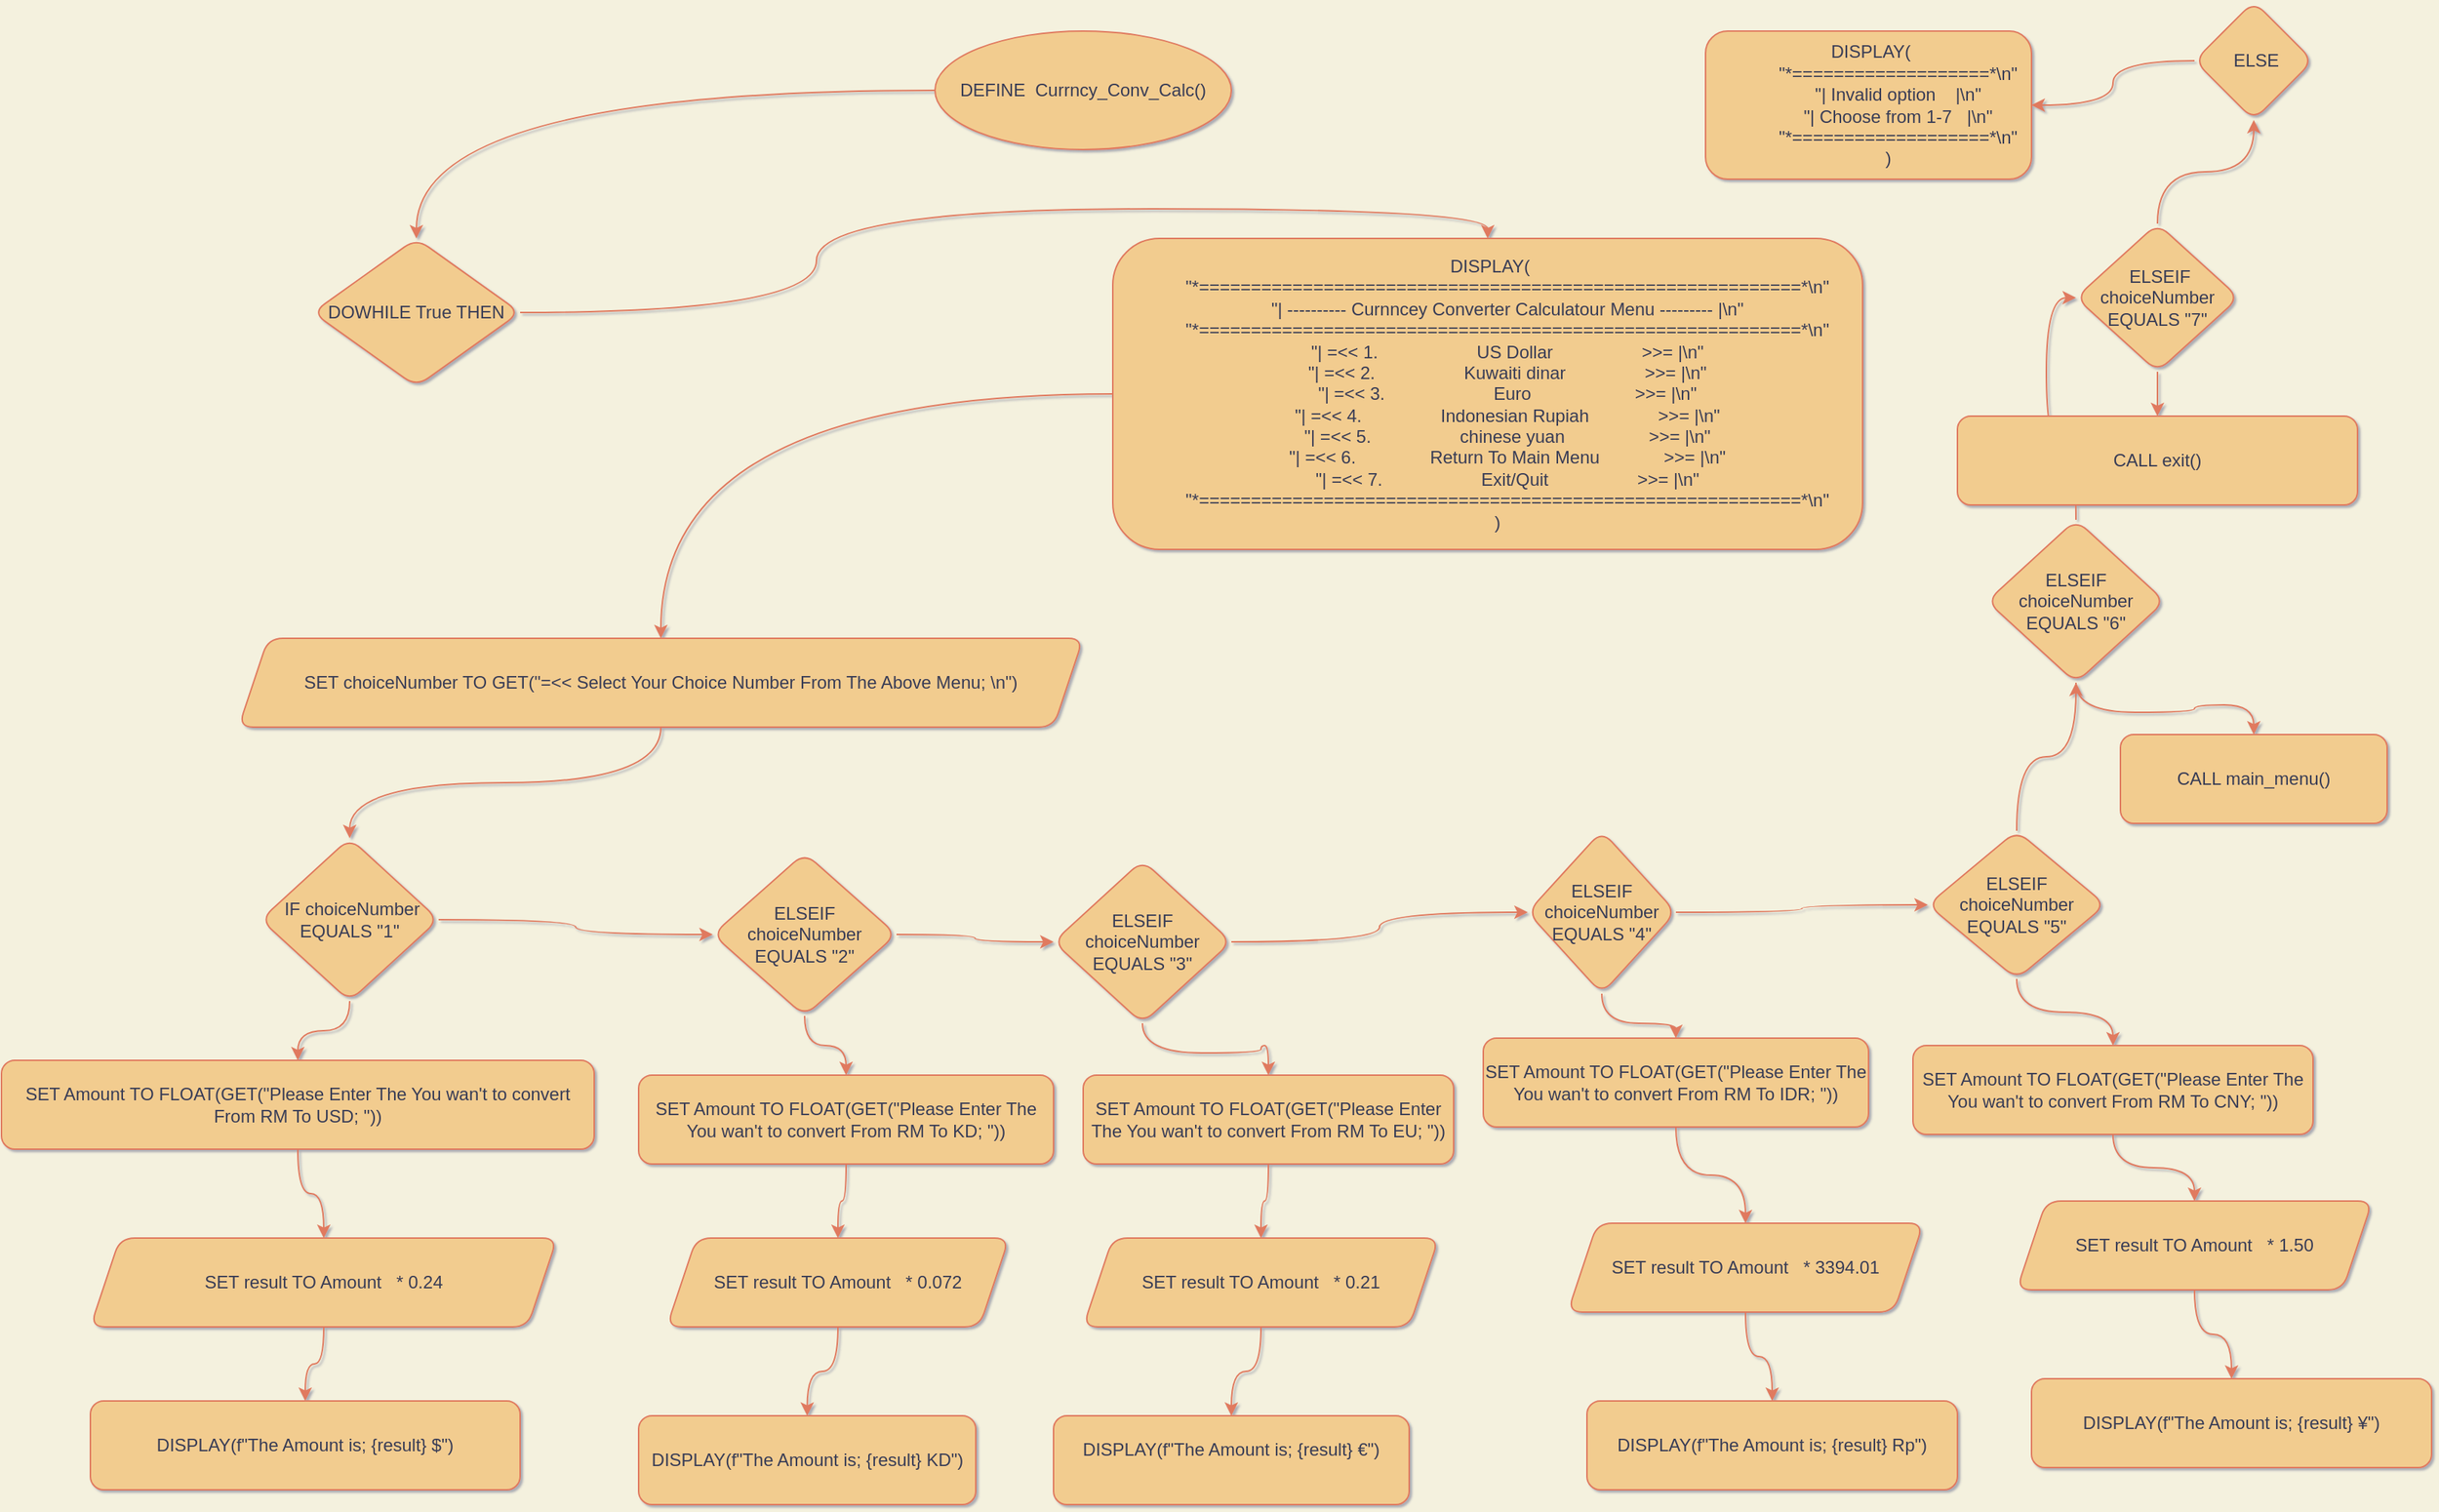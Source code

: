 <mxfile version="15.8.4" type="device"><diagram id="C5RBs43oDa-KdzZeNtuy" name="Page-1"><mxGraphModel dx="2595" dy="1720" grid="1" gridSize="10" guides="1" tooltips="1" connect="1" arrows="1" fold="1" page="1" pageScale="1" pageWidth="827" pageHeight="1169" background="#F4F1DE" math="0" shadow="1"><root><mxCell id="WIyWlLk6GJQsqaUBKTNV-0"/><mxCell id="WIyWlLk6GJQsqaUBKTNV-1" parent="WIyWlLk6GJQsqaUBKTNV-0"/><mxCell id="bU4TQNeN-XsnQ6ivwznX-4" value="" style="edgeStyle=orthogonalEdgeStyle;orthogonalLoop=1;jettySize=auto;html=1;labelBackgroundColor=#F4F1DE;strokeColor=#E07A5F;fontColor=#393C56;curved=1;" edge="1" parent="WIyWlLk6GJQsqaUBKTNV-1" source="bU4TQNeN-XsnQ6ivwznX-0" target="bU4TQNeN-XsnQ6ivwznX-2"><mxGeometry relative="1" as="geometry"/></mxCell><mxCell id="bU4TQNeN-XsnQ6ivwznX-0" value="DEFINE&amp;nbsp; Currncy_Conv_Calc()" style="ellipse;whiteSpace=wrap;html=1;fillColor=#F2CC8F;strokeColor=#E07A5F;fontColor=#393C56;rounded=1;" vertex="1" parent="WIyWlLk6GJQsqaUBKTNV-1"><mxGeometry x="630" y="20" width="200" height="80" as="geometry"/></mxCell><mxCell id="bU4TQNeN-XsnQ6ivwznX-6" value="" style="edgeStyle=orthogonalEdgeStyle;orthogonalLoop=1;jettySize=auto;html=1;labelBackgroundColor=#F4F1DE;strokeColor=#E07A5F;fontColor=#393C56;curved=1;" edge="1" parent="WIyWlLk6GJQsqaUBKTNV-1" source="bU4TQNeN-XsnQ6ivwznX-68" target="bU4TQNeN-XsnQ6ivwznX-3"><mxGeometry relative="1" as="geometry"><mxPoint x="610" y="530" as="sourcePoint"/></mxGeometry></mxCell><mxCell id="bU4TQNeN-XsnQ6ivwznX-5" value="" style="edgeStyle=orthogonalEdgeStyle;orthogonalLoop=1;jettySize=auto;html=1;entryX=0.5;entryY=0;entryDx=0;entryDy=0;labelBackgroundColor=#F4F1DE;strokeColor=#E07A5F;fontColor=#393C56;curved=1;" edge="1" parent="WIyWlLk6GJQsqaUBKTNV-1" source="bU4TQNeN-XsnQ6ivwznX-2" target="bU4TQNeN-XsnQ6ivwznX-68"><mxGeometry relative="1" as="geometry"><mxPoint x="410" y="330.0" as="targetPoint"/></mxGeometry></mxCell><mxCell id="bU4TQNeN-XsnQ6ivwznX-2" value="DOWHILE True THEN" style="rhombus;whiteSpace=wrap;html=1;fillColor=#F2CC8F;strokeColor=#E07A5F;fontColor=#393C56;rounded=1;" vertex="1" parent="WIyWlLk6GJQsqaUBKTNV-1"><mxGeometry x="210" y="160" width="140" height="100" as="geometry"/></mxCell><mxCell id="bU4TQNeN-XsnQ6ivwznX-15" value="" style="edgeStyle=orthogonalEdgeStyle;orthogonalLoop=1;jettySize=auto;html=1;labelBackgroundColor=#F4F1DE;strokeColor=#E07A5F;fontColor=#393C56;curved=1;" edge="1" parent="WIyWlLk6GJQsqaUBKTNV-1" source="bU4TQNeN-XsnQ6ivwznX-3" target="bU4TQNeN-XsnQ6ivwznX-7"><mxGeometry relative="1" as="geometry"/></mxCell><mxCell id="bU4TQNeN-XsnQ6ivwznX-3" value="SET choiceNumber TO GET(&quot;=&amp;lt;&amp;lt; Select Your Choice Number From The Above Menu; \n&quot;)" style="shape=parallelogram;perimeter=parallelogramPerimeter;whiteSpace=wrap;html=1;fixedSize=1;fillColor=#F2CC8F;strokeColor=#E07A5F;fontColor=#393C56;rounded=1;" vertex="1" parent="WIyWlLk6GJQsqaUBKTNV-1"><mxGeometry x="160" y="430" width="570" height="60" as="geometry"/></mxCell><mxCell id="bU4TQNeN-XsnQ6ivwznX-16" value="" style="edgeStyle=orthogonalEdgeStyle;orthogonalLoop=1;jettySize=auto;html=1;labelBackgroundColor=#F4F1DE;strokeColor=#E07A5F;fontColor=#393C56;curved=1;" edge="1" parent="WIyWlLk6GJQsqaUBKTNV-1" source="bU4TQNeN-XsnQ6ivwznX-7" target="bU4TQNeN-XsnQ6ivwznX-8"><mxGeometry relative="1" as="geometry"/></mxCell><mxCell id="bU4TQNeN-XsnQ6ivwznX-46" value="" style="edgeStyle=orthogonalEdgeStyle;orthogonalLoop=1;jettySize=auto;html=1;labelBackgroundColor=#F4F1DE;strokeColor=#E07A5F;fontColor=#393C56;curved=1;" edge="1" parent="WIyWlLk6GJQsqaUBKTNV-1" source="bU4TQNeN-XsnQ6ivwznX-7" target="bU4TQNeN-XsnQ6ivwznX-23"><mxGeometry relative="1" as="geometry"/></mxCell><mxCell id="bU4TQNeN-XsnQ6ivwznX-7" value="&amp;nbsp;IF choiceNumber EQUALS &quot;1&quot;" style="rhombus;whiteSpace=wrap;html=1;fillColor=#F2CC8F;strokeColor=#E07A5F;fontColor=#393C56;rounded=1;" vertex="1" parent="WIyWlLk6GJQsqaUBKTNV-1"><mxGeometry x="175" y="565" width="120" height="110" as="geometry"/></mxCell><mxCell id="bU4TQNeN-XsnQ6ivwznX-17" value="" style="edgeStyle=orthogonalEdgeStyle;orthogonalLoop=1;jettySize=auto;html=1;labelBackgroundColor=#F4F1DE;strokeColor=#E07A5F;fontColor=#393C56;curved=1;" edge="1" parent="WIyWlLk6GJQsqaUBKTNV-1" source="bU4TQNeN-XsnQ6ivwznX-8" target="bU4TQNeN-XsnQ6ivwznX-9"><mxGeometry relative="1" as="geometry"/></mxCell><mxCell id="bU4TQNeN-XsnQ6ivwznX-49" value="" style="edgeStyle=orthogonalEdgeStyle;orthogonalLoop=1;jettySize=auto;html=1;labelBackgroundColor=#F4F1DE;strokeColor=#E07A5F;fontColor=#393C56;curved=1;" edge="1" parent="WIyWlLk6GJQsqaUBKTNV-1" source="bU4TQNeN-XsnQ6ivwznX-8" target="bU4TQNeN-XsnQ6ivwznX-26"><mxGeometry relative="1" as="geometry"/></mxCell><mxCell id="bU4TQNeN-XsnQ6ivwznX-8" value="ELSEIF choiceNumber EQUALS &quot;2&quot;" style="rhombus;whiteSpace=wrap;html=1;fillColor=#F2CC8F;strokeColor=#E07A5F;fontColor=#393C56;rounded=1;" vertex="1" parent="WIyWlLk6GJQsqaUBKTNV-1"><mxGeometry x="480" y="575" width="124" height="110" as="geometry"/></mxCell><mxCell id="bU4TQNeN-XsnQ6ivwznX-18" value="" style="edgeStyle=orthogonalEdgeStyle;orthogonalLoop=1;jettySize=auto;html=1;labelBackgroundColor=#F4F1DE;strokeColor=#E07A5F;fontColor=#393C56;curved=1;" edge="1" parent="WIyWlLk6GJQsqaUBKTNV-1" source="bU4TQNeN-XsnQ6ivwznX-9" target="bU4TQNeN-XsnQ6ivwznX-10"><mxGeometry relative="1" as="geometry"/></mxCell><mxCell id="bU4TQNeN-XsnQ6ivwznX-52" value="" style="edgeStyle=orthogonalEdgeStyle;orthogonalLoop=1;jettySize=auto;html=1;labelBackgroundColor=#F4F1DE;strokeColor=#E07A5F;fontColor=#393C56;curved=1;" edge="1" parent="WIyWlLk6GJQsqaUBKTNV-1" source="bU4TQNeN-XsnQ6ivwznX-9" target="bU4TQNeN-XsnQ6ivwznX-29"><mxGeometry relative="1" as="geometry"/></mxCell><mxCell id="bU4TQNeN-XsnQ6ivwznX-9" value="ELSEIF choiceNumber EQUALS &quot;3&quot;" style="rhombus;whiteSpace=wrap;html=1;fillColor=#F2CC8F;strokeColor=#E07A5F;fontColor=#393C56;rounded=1;" vertex="1" parent="WIyWlLk6GJQsqaUBKTNV-1"><mxGeometry x="710" y="580" width="120" height="110" as="geometry"/></mxCell><mxCell id="bU4TQNeN-XsnQ6ivwznX-19" value="" style="edgeStyle=orthogonalEdgeStyle;orthogonalLoop=1;jettySize=auto;html=1;labelBackgroundColor=#F4F1DE;strokeColor=#E07A5F;fontColor=#393C56;curved=1;" edge="1" parent="WIyWlLk6GJQsqaUBKTNV-1" source="bU4TQNeN-XsnQ6ivwznX-10" target="bU4TQNeN-XsnQ6ivwznX-11"><mxGeometry relative="1" as="geometry"/></mxCell><mxCell id="bU4TQNeN-XsnQ6ivwznX-55" value="" style="edgeStyle=orthogonalEdgeStyle;orthogonalLoop=1;jettySize=auto;html=1;labelBackgroundColor=#F4F1DE;strokeColor=#E07A5F;fontColor=#393C56;curved=1;" edge="1" parent="WIyWlLk6GJQsqaUBKTNV-1" source="bU4TQNeN-XsnQ6ivwznX-10" target="bU4TQNeN-XsnQ6ivwznX-32"><mxGeometry relative="1" as="geometry"/></mxCell><mxCell id="bU4TQNeN-XsnQ6ivwznX-10" value="ELSEIF choiceNumber EQUALS &quot;4&quot;" style="rhombus;whiteSpace=wrap;html=1;fillColor=#F2CC8F;strokeColor=#E07A5F;fontColor=#393C56;rounded=1;" vertex="1" parent="WIyWlLk6GJQsqaUBKTNV-1"><mxGeometry x="1030" y="560" width="100" height="110" as="geometry"/></mxCell><mxCell id="bU4TQNeN-XsnQ6ivwznX-20" value="" style="edgeStyle=orthogonalEdgeStyle;orthogonalLoop=1;jettySize=auto;html=1;labelBackgroundColor=#F4F1DE;strokeColor=#E07A5F;fontColor=#393C56;curved=1;" edge="1" parent="WIyWlLk6GJQsqaUBKTNV-1" source="bU4TQNeN-XsnQ6ivwznX-11" target="bU4TQNeN-XsnQ6ivwznX-12"><mxGeometry relative="1" as="geometry"/></mxCell><mxCell id="bU4TQNeN-XsnQ6ivwznX-58" value="" style="edgeStyle=orthogonalEdgeStyle;orthogonalLoop=1;jettySize=auto;html=1;labelBackgroundColor=#F4F1DE;strokeColor=#E07A5F;fontColor=#393C56;curved=1;" edge="1" parent="WIyWlLk6GJQsqaUBKTNV-1" source="bU4TQNeN-XsnQ6ivwznX-11" target="bU4TQNeN-XsnQ6ivwznX-35"><mxGeometry relative="1" as="geometry"/></mxCell><mxCell id="bU4TQNeN-XsnQ6ivwznX-11" value="ELSEIF choiceNumber EQUALS &quot;5&quot;" style="rhombus;whiteSpace=wrap;html=1;fillColor=#F2CC8F;strokeColor=#E07A5F;fontColor=#393C56;rounded=1;" vertex="1" parent="WIyWlLk6GJQsqaUBKTNV-1"><mxGeometry x="1300" y="560" width="120" height="100" as="geometry"/></mxCell><mxCell id="bU4TQNeN-XsnQ6ivwznX-21" value="" style="edgeStyle=orthogonalEdgeStyle;orthogonalLoop=1;jettySize=auto;html=1;entryX=0;entryY=0.5;entryDx=0;entryDy=0;labelBackgroundColor=#F4F1DE;strokeColor=#E07A5F;fontColor=#393C56;curved=1;" edge="1" parent="WIyWlLk6GJQsqaUBKTNV-1" source="bU4TQNeN-XsnQ6ivwznX-12" target="bU4TQNeN-XsnQ6ivwznX-13"><mxGeometry relative="1" as="geometry"><mxPoint x="1900" y="625" as="targetPoint"/></mxGeometry></mxCell><mxCell id="bU4TQNeN-XsnQ6ivwznX-61" value="" style="edgeStyle=orthogonalEdgeStyle;orthogonalLoop=1;jettySize=auto;html=1;labelBackgroundColor=#F4F1DE;strokeColor=#E07A5F;fontColor=#393C56;curved=1;" edge="1" parent="WIyWlLk6GJQsqaUBKTNV-1" source="bU4TQNeN-XsnQ6ivwznX-12" target="bU4TQNeN-XsnQ6ivwznX-38"><mxGeometry relative="1" as="geometry"/></mxCell><mxCell id="bU4TQNeN-XsnQ6ivwznX-12" value="ELSEIF choiceNumber EQUALS &quot;6&quot;" style="rhombus;whiteSpace=wrap;html=1;fillColor=#F2CC8F;strokeColor=#E07A5F;fontColor=#393C56;rounded=1;" vertex="1" parent="WIyWlLk6GJQsqaUBKTNV-1"><mxGeometry x="1340" y="350" width="120" height="110" as="geometry"/></mxCell><mxCell id="bU4TQNeN-XsnQ6ivwznX-22" value="" style="edgeStyle=orthogonalEdgeStyle;orthogonalLoop=1;jettySize=auto;html=1;labelBackgroundColor=#F4F1DE;strokeColor=#E07A5F;fontColor=#393C56;curved=1;" edge="1" parent="WIyWlLk6GJQsqaUBKTNV-1" source="bU4TQNeN-XsnQ6ivwznX-13" target="bU4TQNeN-XsnQ6ivwznX-14"><mxGeometry relative="1" as="geometry"/></mxCell><mxCell id="bU4TQNeN-XsnQ6ivwznX-64" value="" style="edgeStyle=orthogonalEdgeStyle;orthogonalLoop=1;jettySize=auto;html=1;labelBackgroundColor=#F4F1DE;strokeColor=#E07A5F;fontColor=#393C56;curved=1;" edge="1" parent="WIyWlLk6GJQsqaUBKTNV-1" source="bU4TQNeN-XsnQ6ivwznX-13" target="bU4TQNeN-XsnQ6ivwznX-41"><mxGeometry relative="1" as="geometry"/></mxCell><mxCell id="bU4TQNeN-XsnQ6ivwznX-13" value="&amp;nbsp;ELSEIF choiceNumber EQUALS &quot;7&quot;" style="rhombus;whiteSpace=wrap;html=1;fillColor=#F2CC8F;strokeColor=#E07A5F;fontColor=#393C56;rounded=1;" vertex="1" parent="WIyWlLk6GJQsqaUBKTNV-1"><mxGeometry x="1400" y="150" width="110" height="100" as="geometry"/></mxCell><mxCell id="bU4TQNeN-XsnQ6ivwznX-67" value="" style="edgeStyle=orthogonalEdgeStyle;orthogonalLoop=1;jettySize=auto;html=1;labelBackgroundColor=#F4F1DE;strokeColor=#E07A5F;fontColor=#393C56;curved=1;" edge="1" parent="WIyWlLk6GJQsqaUBKTNV-1" source="bU4TQNeN-XsnQ6ivwznX-14" target="bU4TQNeN-XsnQ6ivwznX-44"><mxGeometry relative="1" as="geometry"/></mxCell><mxCell id="bU4TQNeN-XsnQ6ivwznX-14" value="&amp;nbsp;ELSE" style="rhombus;whiteSpace=wrap;html=1;fillColor=#F2CC8F;strokeColor=#E07A5F;fontColor=#393C56;rounded=1;" vertex="1" parent="WIyWlLk6GJQsqaUBKTNV-1"><mxGeometry x="1480" width="80" height="80" as="geometry"/></mxCell><mxCell id="bU4TQNeN-XsnQ6ivwznX-47" value="" style="edgeStyle=orthogonalEdgeStyle;orthogonalLoop=1;jettySize=auto;html=1;labelBackgroundColor=#F4F1DE;strokeColor=#E07A5F;fontColor=#393C56;curved=1;" edge="1" parent="WIyWlLk6GJQsqaUBKTNV-1" source="bU4TQNeN-XsnQ6ivwznX-23" target="bU4TQNeN-XsnQ6ivwznX-24"><mxGeometry relative="1" as="geometry"/></mxCell><mxCell id="bU4TQNeN-XsnQ6ivwznX-23" value="SET Amount TO FLOAT(GET(&quot;Please Enter The You wan't to convert From RM To USD; &quot;))" style="whiteSpace=wrap;html=1;fillColor=#F2CC8F;strokeColor=#E07A5F;fontColor=#393C56;rounded=1;" vertex="1" parent="WIyWlLk6GJQsqaUBKTNV-1"><mxGeometry y="715" width="400" height="60" as="geometry"/></mxCell><mxCell id="bU4TQNeN-XsnQ6ivwznX-48" value="" style="edgeStyle=orthogonalEdgeStyle;orthogonalLoop=1;jettySize=auto;html=1;labelBackgroundColor=#F4F1DE;strokeColor=#E07A5F;fontColor=#393C56;curved=1;" edge="1" parent="WIyWlLk6GJQsqaUBKTNV-1" source="bU4TQNeN-XsnQ6ivwznX-24" target="bU4TQNeN-XsnQ6ivwznX-25"><mxGeometry relative="1" as="geometry"/></mxCell><mxCell id="bU4TQNeN-XsnQ6ivwznX-24" value="SET result TO Amount&amp;nbsp; &amp;nbsp;* 0.24" style="shape=parallelogram;perimeter=parallelogramPerimeter;whiteSpace=wrap;html=1;fixedSize=1;fillColor=#F2CC8F;strokeColor=#E07A5F;fontColor=#393C56;rounded=1;" vertex="1" parent="WIyWlLk6GJQsqaUBKTNV-1"><mxGeometry x="60" y="835" width="315" height="60" as="geometry"/></mxCell><mxCell id="bU4TQNeN-XsnQ6ivwznX-25" value="DISPLAY(f&quot;The Amount is; {result} $&quot;)" style="whiteSpace=wrap;html=1;fillColor=#F2CC8F;strokeColor=#E07A5F;fontColor=#393C56;rounded=1;" vertex="1" parent="WIyWlLk6GJQsqaUBKTNV-1"><mxGeometry x="60" y="945" width="290" height="60" as="geometry"/></mxCell><mxCell id="bU4TQNeN-XsnQ6ivwznX-50" value="" style="edgeStyle=orthogonalEdgeStyle;orthogonalLoop=1;jettySize=auto;html=1;labelBackgroundColor=#F4F1DE;strokeColor=#E07A5F;fontColor=#393C56;curved=1;" edge="1" parent="WIyWlLk6GJQsqaUBKTNV-1" source="bU4TQNeN-XsnQ6ivwznX-26" target="bU4TQNeN-XsnQ6ivwznX-27"><mxGeometry relative="1" as="geometry"/></mxCell><mxCell id="bU4TQNeN-XsnQ6ivwznX-26" value="SET Amount TO FLOAT(GET(&quot;Please Enter The You wan't to convert From RM To KD; &quot;))" style="whiteSpace=wrap;html=1;fillColor=#F2CC8F;strokeColor=#E07A5F;fontColor=#393C56;rounded=1;" vertex="1" parent="WIyWlLk6GJQsqaUBKTNV-1"><mxGeometry x="430" y="725" width="280" height="60" as="geometry"/></mxCell><mxCell id="bU4TQNeN-XsnQ6ivwznX-51" value="" style="edgeStyle=orthogonalEdgeStyle;orthogonalLoop=1;jettySize=auto;html=1;labelBackgroundColor=#F4F1DE;strokeColor=#E07A5F;fontColor=#393C56;curved=1;" edge="1" parent="WIyWlLk6GJQsqaUBKTNV-1" source="bU4TQNeN-XsnQ6ivwznX-27" target="bU4TQNeN-XsnQ6ivwznX-28"><mxGeometry relative="1" as="geometry"/></mxCell><mxCell id="bU4TQNeN-XsnQ6ivwznX-27" value="SET result TO Amount&amp;nbsp; &amp;nbsp;* 0.072" style="shape=parallelogram;perimeter=parallelogramPerimeter;whiteSpace=wrap;html=1;fixedSize=1;fillColor=#F2CC8F;strokeColor=#E07A5F;fontColor=#393C56;rounded=1;" vertex="1" parent="WIyWlLk6GJQsqaUBKTNV-1"><mxGeometry x="449" y="835" width="231" height="60" as="geometry"/></mxCell><mxCell id="bU4TQNeN-XsnQ6ivwznX-28" value="DISPLAY(f&quot;The Amount is; {result} KD&quot;)" style="whiteSpace=wrap;html=1;fillColor=#F2CC8F;strokeColor=#E07A5F;fontColor=#393C56;rounded=1;" vertex="1" parent="WIyWlLk6GJQsqaUBKTNV-1"><mxGeometry x="430" y="955" width="227.5" height="60" as="geometry"/></mxCell><mxCell id="bU4TQNeN-XsnQ6ivwznX-53" value="" style="edgeStyle=orthogonalEdgeStyle;orthogonalLoop=1;jettySize=auto;html=1;labelBackgroundColor=#F4F1DE;strokeColor=#E07A5F;fontColor=#393C56;curved=1;" edge="1" parent="WIyWlLk6GJQsqaUBKTNV-1" source="bU4TQNeN-XsnQ6ivwznX-29" target="bU4TQNeN-XsnQ6ivwznX-30"><mxGeometry relative="1" as="geometry"/></mxCell><mxCell id="bU4TQNeN-XsnQ6ivwznX-29" value="SET Amount TO FLOAT(GET(&quot;Please Enter The You wan't to convert From RM To EU; &quot;))" style="whiteSpace=wrap;html=1;fillColor=#F2CC8F;strokeColor=#E07A5F;fontColor=#393C56;rounded=1;" vertex="1" parent="WIyWlLk6GJQsqaUBKTNV-1"><mxGeometry x="730" y="725" width="250" height="60" as="geometry"/></mxCell><mxCell id="bU4TQNeN-XsnQ6ivwznX-54" value="" style="edgeStyle=orthogonalEdgeStyle;orthogonalLoop=1;jettySize=auto;html=1;labelBackgroundColor=#F4F1DE;strokeColor=#E07A5F;fontColor=#393C56;curved=1;" edge="1" parent="WIyWlLk6GJQsqaUBKTNV-1" source="bU4TQNeN-XsnQ6ivwznX-30" target="bU4TQNeN-XsnQ6ivwznX-31"><mxGeometry relative="1" as="geometry"/></mxCell><mxCell id="bU4TQNeN-XsnQ6ivwznX-30" value="SET result TO Amount&amp;nbsp; &amp;nbsp;* 0.21" style="shape=parallelogram;perimeter=parallelogramPerimeter;whiteSpace=wrap;html=1;fixedSize=1;fillColor=#F2CC8F;strokeColor=#E07A5F;fontColor=#393C56;rounded=1;" vertex="1" parent="WIyWlLk6GJQsqaUBKTNV-1"><mxGeometry x="730" y="835" width="240" height="60" as="geometry"/></mxCell><mxCell id="bU4TQNeN-XsnQ6ivwznX-31" value="&lt;div&gt;DISPLAY(f&quot;The Amount is; {result} €&quot;)&lt;/div&gt;&lt;div&gt;&lt;br&gt;&lt;/div&gt;" style="whiteSpace=wrap;html=1;fillColor=#F2CC8F;strokeColor=#E07A5F;fontColor=#393C56;rounded=1;" vertex="1" parent="WIyWlLk6GJQsqaUBKTNV-1"><mxGeometry x="710" y="955" width="240" height="60" as="geometry"/></mxCell><mxCell id="bU4TQNeN-XsnQ6ivwznX-56" value="" style="edgeStyle=orthogonalEdgeStyle;orthogonalLoop=1;jettySize=auto;html=1;labelBackgroundColor=#F4F1DE;strokeColor=#E07A5F;fontColor=#393C56;curved=1;" edge="1" parent="WIyWlLk6GJQsqaUBKTNV-1" source="bU4TQNeN-XsnQ6ivwznX-32" target="bU4TQNeN-XsnQ6ivwznX-33"><mxGeometry relative="1" as="geometry"/></mxCell><mxCell id="bU4TQNeN-XsnQ6ivwznX-32" value="SET Amount TO FLOAT(GET(&quot;Please Enter The You wan't to convert From RM To IDR; &quot;))" style="whiteSpace=wrap;html=1;fillColor=#F2CC8F;strokeColor=#E07A5F;fontColor=#393C56;rounded=1;" vertex="1" parent="WIyWlLk6GJQsqaUBKTNV-1"><mxGeometry x="1000" y="700" width="260" height="60" as="geometry"/></mxCell><mxCell id="bU4TQNeN-XsnQ6ivwznX-57" value="" style="edgeStyle=orthogonalEdgeStyle;orthogonalLoop=1;jettySize=auto;html=1;labelBackgroundColor=#F4F1DE;strokeColor=#E07A5F;fontColor=#393C56;curved=1;" edge="1" parent="WIyWlLk6GJQsqaUBKTNV-1" source="bU4TQNeN-XsnQ6ivwznX-33" target="bU4TQNeN-XsnQ6ivwznX-34"><mxGeometry relative="1" as="geometry"/></mxCell><mxCell id="bU4TQNeN-XsnQ6ivwznX-33" value="SET result TO Amount&amp;nbsp; &amp;nbsp;* 3394.01" style="shape=parallelogram;perimeter=parallelogramPerimeter;whiteSpace=wrap;html=1;fixedSize=1;fillColor=#F2CC8F;strokeColor=#E07A5F;fontColor=#393C56;rounded=1;" vertex="1" parent="WIyWlLk6GJQsqaUBKTNV-1"><mxGeometry x="1057" y="825" width="240" height="60" as="geometry"/></mxCell><mxCell id="bU4TQNeN-XsnQ6ivwznX-34" value="DISPLAY(f&quot;The Amount is; {result} Rp&quot;)" style="whiteSpace=wrap;html=1;fillColor=#F2CC8F;strokeColor=#E07A5F;fontColor=#393C56;rounded=1;" vertex="1" parent="WIyWlLk6GJQsqaUBKTNV-1"><mxGeometry x="1070" y="945" width="250" height="60" as="geometry"/></mxCell><mxCell id="bU4TQNeN-XsnQ6ivwznX-59" value="" style="edgeStyle=orthogonalEdgeStyle;orthogonalLoop=1;jettySize=auto;html=1;labelBackgroundColor=#F4F1DE;strokeColor=#E07A5F;fontColor=#393C56;curved=1;" edge="1" parent="WIyWlLk6GJQsqaUBKTNV-1" source="bU4TQNeN-XsnQ6ivwznX-35" target="bU4TQNeN-XsnQ6ivwznX-36"><mxGeometry relative="1" as="geometry"/></mxCell><mxCell id="bU4TQNeN-XsnQ6ivwznX-35" value="SET Amount TO FLOAT(GET(&quot;Please Enter The You wan't to convert From RM To CNY; &quot;))" style="whiteSpace=wrap;html=1;fillColor=#F2CC8F;strokeColor=#E07A5F;fontColor=#393C56;rounded=1;" vertex="1" parent="WIyWlLk6GJQsqaUBKTNV-1"><mxGeometry x="1290" y="705" width="270" height="60" as="geometry"/></mxCell><mxCell id="bU4TQNeN-XsnQ6ivwznX-60" value="" style="edgeStyle=orthogonalEdgeStyle;orthogonalLoop=1;jettySize=auto;html=1;labelBackgroundColor=#F4F1DE;strokeColor=#E07A5F;fontColor=#393C56;curved=1;" edge="1" parent="WIyWlLk6GJQsqaUBKTNV-1" source="bU4TQNeN-XsnQ6ivwznX-36" target="bU4TQNeN-XsnQ6ivwznX-37"><mxGeometry relative="1" as="geometry"/></mxCell><mxCell id="bU4TQNeN-XsnQ6ivwznX-36" value="SET result TO Amount&amp;nbsp; &amp;nbsp;* 1.50" style="shape=parallelogram;perimeter=parallelogramPerimeter;whiteSpace=wrap;html=1;fixedSize=1;fillColor=#F2CC8F;strokeColor=#E07A5F;fontColor=#393C56;rounded=1;" vertex="1" parent="WIyWlLk6GJQsqaUBKTNV-1"><mxGeometry x="1360" y="810" width="240" height="60" as="geometry"/></mxCell><mxCell id="bU4TQNeN-XsnQ6ivwznX-37" value="DISPLAY(f&quot;The Amount is; {result} ¥&quot;)" style="whiteSpace=wrap;html=1;fillColor=#F2CC8F;strokeColor=#E07A5F;fontColor=#393C56;rounded=1;" vertex="1" parent="WIyWlLk6GJQsqaUBKTNV-1"><mxGeometry x="1370" y="930" width="270" height="60" as="geometry"/></mxCell><mxCell id="bU4TQNeN-XsnQ6ivwznX-38" value="CALL main_menu()" style="whiteSpace=wrap;html=1;fillColor=#F2CC8F;strokeColor=#E07A5F;fontColor=#393C56;rounded=1;" vertex="1" parent="WIyWlLk6GJQsqaUBKTNV-1"><mxGeometry x="1430" y="495" width="180" height="60" as="geometry"/></mxCell><mxCell id="bU4TQNeN-XsnQ6ivwznX-41" value="&amp;nbsp;CALL exit()&amp;nbsp;" style="whiteSpace=wrap;html=1;fillColor=#F2CC8F;strokeColor=#E07A5F;fontColor=#393C56;rounded=1;" vertex="1" parent="WIyWlLk6GJQsqaUBKTNV-1"><mxGeometry x="1320" y="280" width="270" height="60" as="geometry"/></mxCell><mxCell id="bU4TQNeN-XsnQ6ivwznX-44" value="&lt;div&gt;&amp;nbsp;DISPLAY(&lt;/div&gt;&lt;div&gt;&amp;nbsp; &amp;nbsp; &amp;nbsp; &amp;nbsp; &amp;nbsp; &amp;nbsp; &quot;*===================*\n&quot;&lt;/div&gt;&lt;div&gt;&amp;nbsp; &amp;nbsp; &amp;nbsp; &amp;nbsp; &amp;nbsp; &amp;nbsp; &quot;| Invalid option&amp;nbsp; &amp;nbsp; |\n&quot;&lt;/div&gt;&lt;div&gt;&amp;nbsp; &amp;nbsp; &amp;nbsp; &amp;nbsp; &amp;nbsp; &amp;nbsp; &quot;| Choose from 1-7&amp;nbsp; &amp;nbsp;|\n&quot;&lt;/div&gt;&lt;div&gt;&amp;nbsp; &amp;nbsp; &amp;nbsp; &amp;nbsp; &amp;nbsp; &amp;nbsp; &quot;*===================*\n&quot;&lt;/div&gt;&lt;div&gt;&amp;nbsp; &amp;nbsp; &amp;nbsp; &amp;nbsp; )&lt;/div&gt;" style="whiteSpace=wrap;html=1;fillColor=#F2CC8F;strokeColor=#E07A5F;fontColor=#393C56;rounded=1;" vertex="1" parent="WIyWlLk6GJQsqaUBKTNV-1"><mxGeometry x="1150" y="20" width="220" height="100" as="geometry"/></mxCell><mxCell id="bU4TQNeN-XsnQ6ivwznX-68" value="&lt;div&gt;&amp;nbsp;DISPLAY(&lt;/div&gt;&lt;div&gt;&amp;nbsp; &amp;nbsp; &amp;nbsp; &amp;nbsp; &quot;*==========================================================*\n&quot;&lt;/div&gt;&lt;div&gt;&amp;nbsp; &amp;nbsp; &amp;nbsp; &amp;nbsp; &quot;| ---------- Curnncey Converter Calculatour Menu --------- |\n&quot;&lt;/div&gt;&lt;div&gt;&amp;nbsp; &amp;nbsp; &amp;nbsp; &amp;nbsp; &quot;*==========================================================*\n&quot;&lt;/div&gt;&lt;div&gt;&amp;nbsp; &amp;nbsp; &amp;nbsp; &amp;nbsp; &quot;| =&amp;lt;&amp;lt; 1.&amp;nbsp; &amp;nbsp; &amp;nbsp; &amp;nbsp; &amp;nbsp; &amp;nbsp; &amp;nbsp; &amp;nbsp; &amp;nbsp; &amp;nbsp; US Dollar&amp;nbsp; &amp;nbsp; &amp;nbsp; &amp;nbsp; &amp;nbsp; &amp;nbsp; &amp;nbsp; &amp;nbsp; &amp;nbsp; &amp;gt;&amp;gt;= |\n&quot;&lt;/div&gt;&lt;div&gt;&amp;nbsp; &amp;nbsp; &amp;nbsp; &amp;nbsp; &quot;| =&amp;lt;&amp;lt; 2.&amp;nbsp; &amp;nbsp; &amp;nbsp; &amp;nbsp; &amp;nbsp; &amp;nbsp; &amp;nbsp; &amp;nbsp; &amp;nbsp; Kuwaiti dinar&amp;nbsp; &amp;nbsp; &amp;nbsp; &amp;nbsp; &amp;nbsp; &amp;nbsp; &amp;nbsp; &amp;nbsp; &amp;gt;&amp;gt;= |\n&quot;&lt;/div&gt;&lt;div&gt;&amp;nbsp; &amp;nbsp; &amp;nbsp; &amp;nbsp; &quot;| =&amp;lt;&amp;lt; 3.&amp;nbsp; &amp;nbsp; &amp;nbsp; &amp;nbsp; &amp;nbsp; &amp;nbsp; &amp;nbsp; &amp;nbsp; &amp;nbsp; &amp;nbsp; &amp;nbsp; Euro&amp;nbsp; &amp;nbsp; &amp;nbsp; &amp;nbsp; &amp;nbsp; &amp;nbsp; &amp;nbsp; &amp;nbsp; &amp;nbsp; &amp;nbsp; &amp;nbsp;&amp;gt;&amp;gt;= |\n&quot;&lt;/div&gt;&lt;div&gt;&amp;nbsp; &amp;nbsp; &amp;nbsp; &amp;nbsp; &quot;| =&amp;lt;&amp;lt; 4.&amp;nbsp; &amp;nbsp; &amp;nbsp; &amp;nbsp; &amp;nbsp; &amp;nbsp; &amp;nbsp; &amp;nbsp; Indonesian Rupiah&amp;nbsp; &amp;nbsp; &amp;nbsp; &amp;nbsp; &amp;nbsp; &amp;nbsp; &amp;nbsp; &amp;gt;&amp;gt;= |\n&quot;&lt;/div&gt;&lt;div&gt;&amp;nbsp; &amp;nbsp; &amp;nbsp; &amp;nbsp; &quot;| =&amp;lt;&amp;lt; 5.&amp;nbsp; &amp;nbsp; &amp;nbsp; &amp;nbsp; &amp;nbsp; &amp;nbsp; &amp;nbsp; &amp;nbsp; &amp;nbsp; chinese yuan&amp;nbsp; &amp;nbsp; &amp;nbsp; &amp;nbsp; &amp;nbsp; &amp;nbsp; &amp;nbsp; &amp;nbsp; &amp;nbsp;&amp;gt;&amp;gt;= |\n&quot;&lt;/div&gt;&lt;div&gt;&amp;nbsp; &amp;nbsp; &amp;nbsp; &amp;nbsp; &quot;| =&amp;lt;&amp;lt; 6.&amp;nbsp; &amp;nbsp; &amp;nbsp; &amp;nbsp; &amp;nbsp; &amp;nbsp; &amp;nbsp; &amp;nbsp;Return To Main Menu&amp;nbsp; &amp;nbsp; &amp;nbsp; &amp;nbsp; &amp;nbsp; &amp;nbsp; &amp;nbsp;&amp;gt;&amp;gt;= |\n&quot;&lt;/div&gt;&lt;div&gt;&amp;nbsp; &amp;nbsp; &amp;nbsp; &amp;nbsp; &quot;| =&amp;lt;&amp;lt; 7.&amp;nbsp; &amp;nbsp; &amp;nbsp; &amp;nbsp; &amp;nbsp; &amp;nbsp; &amp;nbsp; &amp;nbsp; &amp;nbsp; &amp;nbsp; Exit/Quit&amp;nbsp; &amp;nbsp; &amp;nbsp; &amp;nbsp; &amp;nbsp; &amp;nbsp; &amp;nbsp; &amp;nbsp; &amp;nbsp; &amp;gt;&amp;gt;= |\n&quot;&lt;/div&gt;&lt;div&gt;&amp;nbsp; &amp;nbsp; &amp;nbsp; &amp;nbsp; &quot;*==========================================================*\n&quot;&lt;/div&gt;&lt;div&gt;&amp;nbsp; &amp;nbsp; )&lt;/div&gt;" style="whiteSpace=wrap;html=1;shadow=0;glass=0;fillColor=#F2CC8F;strokeColor=#E07A5F;fontColor=#393C56;rounded=1;" vertex="1" parent="WIyWlLk6GJQsqaUBKTNV-1"><mxGeometry x="750" y="160" width="506" height="210" as="geometry"/></mxCell></root></mxGraphModel></diagram></mxfile>